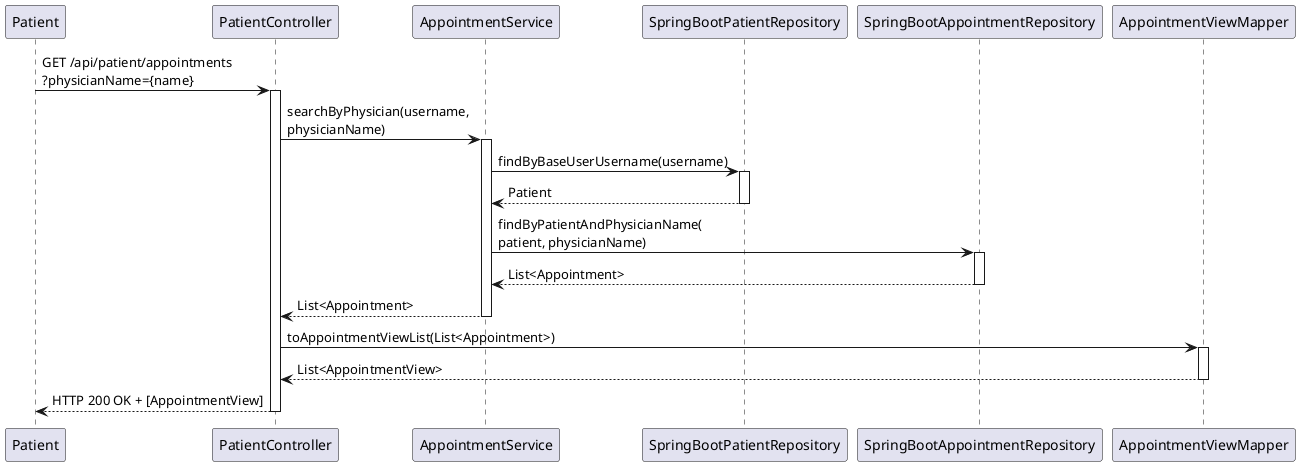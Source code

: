 @startuml
 Patient-> PatientController : GET /api/patient/appointments\n?physicianName={name}
activate PatientController

PatientController -> AppointmentService : searchByPhysician(username,\nphysicianName)
activate AppointmentService

AppointmentService -> SpringBootPatientRepository : findByBaseUserUsername(username)
activate SpringBootPatientRepository
SpringBootPatientRepository --> AppointmentService : Patient
deactivate SpringBootPatientRepository

AppointmentService -> SpringBootAppointmentRepository : findByPatientAndPhysicianName(\npatient, physicianName)
activate SpringBootAppointmentRepository
SpringBootAppointmentRepository --> AppointmentService : List<Appointment>
deactivate SpringBootAppointmentRepository

AppointmentService --> PatientController : List<Appointment>
deactivate AppointmentService

PatientController -> AppointmentViewMapper : toAppointmentViewList(List<Appointment>)
activate AppointmentViewMapper
AppointmentViewMapper --> PatientController : List<AppointmentView>
deactivate AppointmentViewMapper

PatientController --> Patient : HTTP 200 OK + [AppointmentView]
deactivate PatientController
@enduml